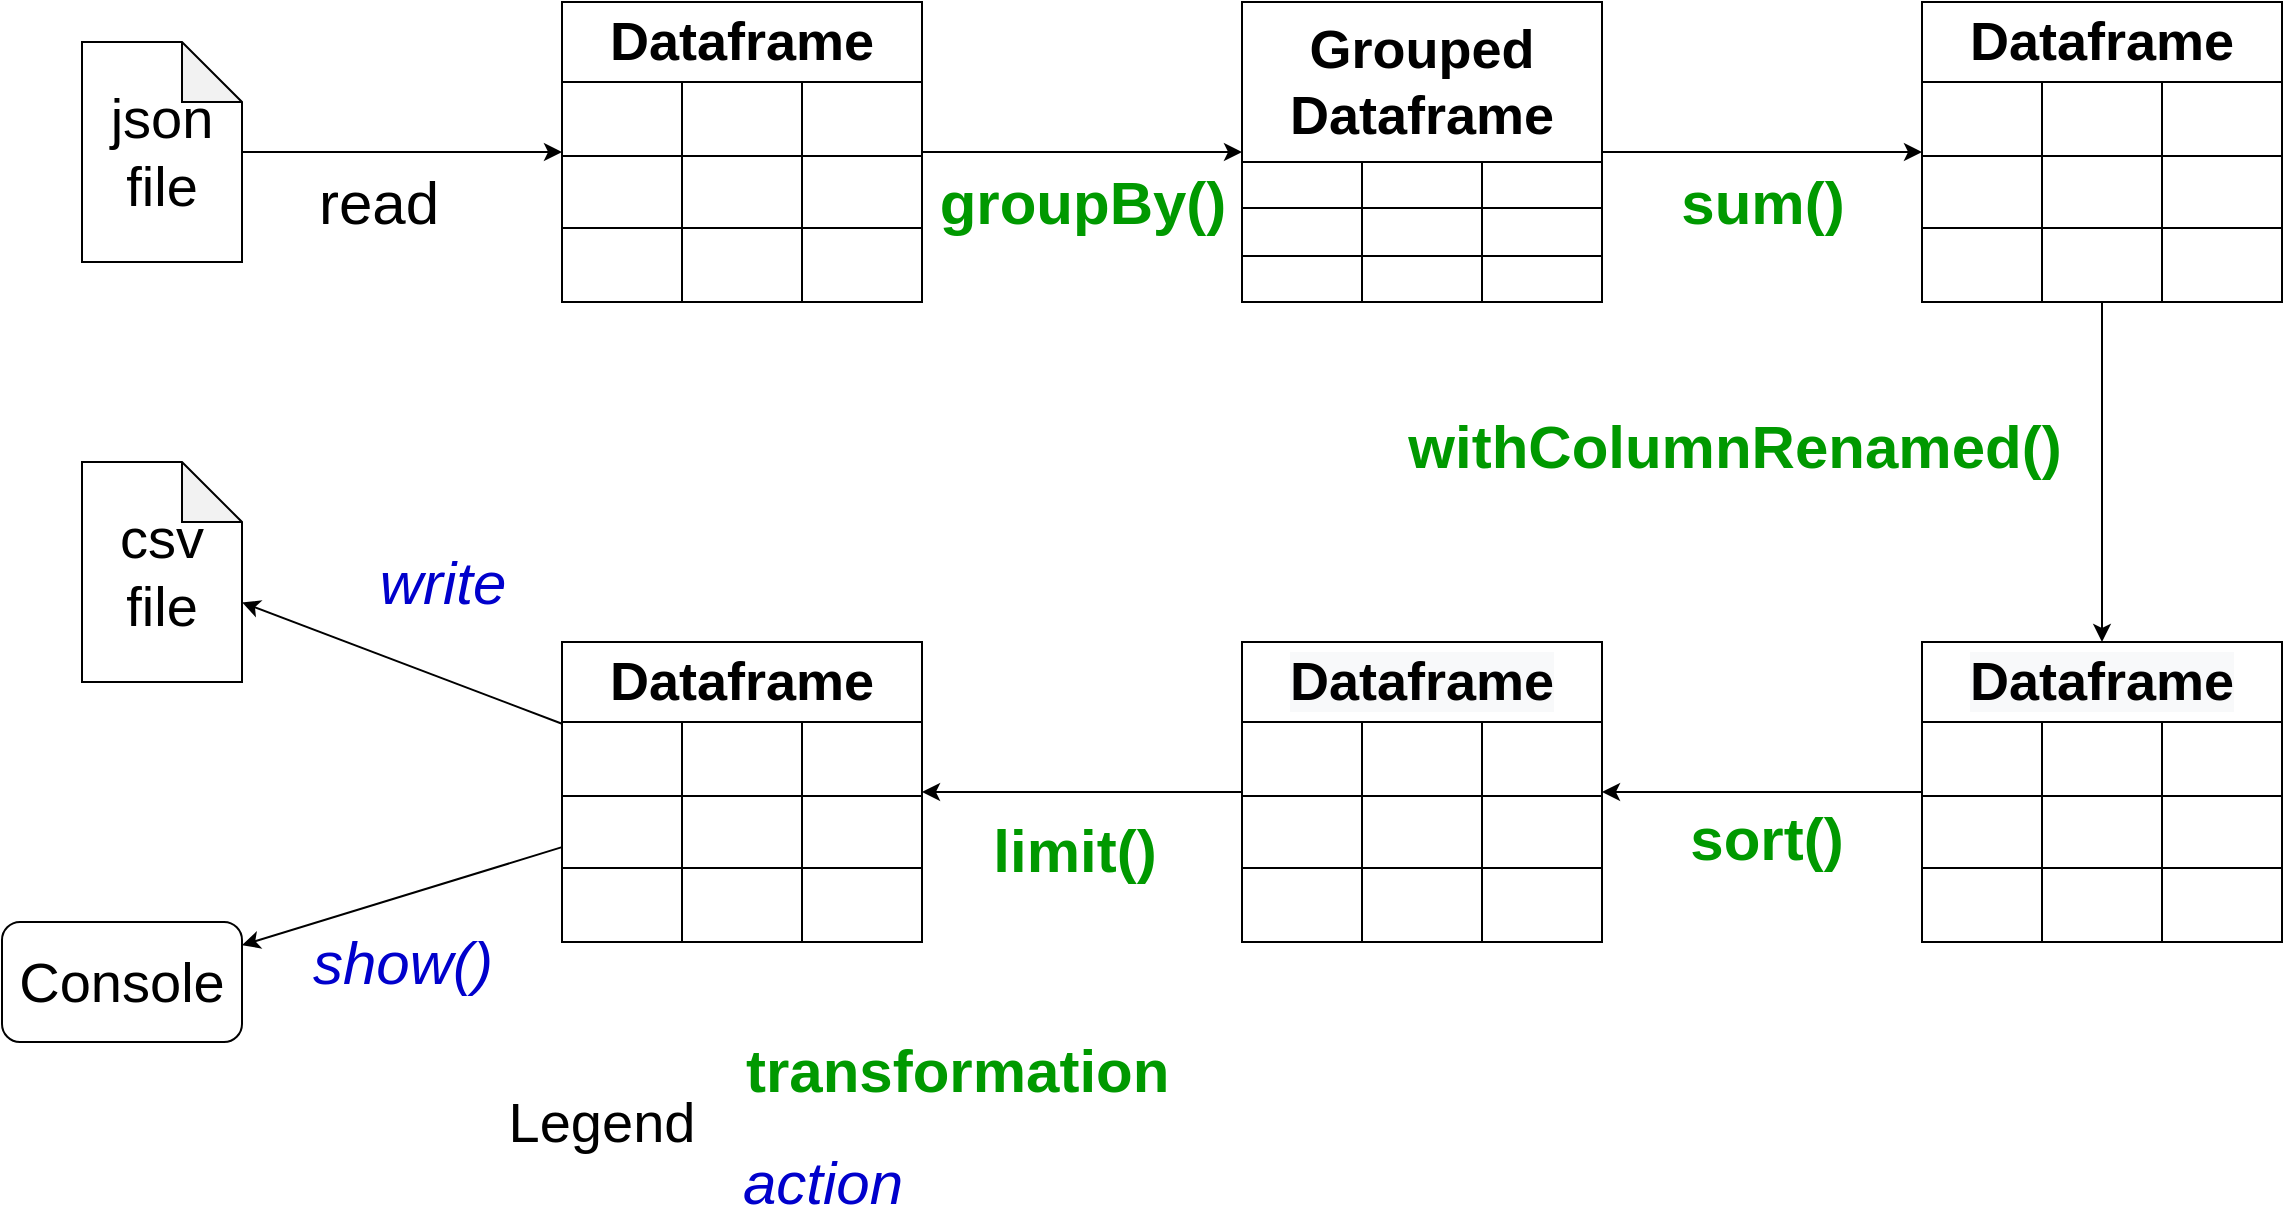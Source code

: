 <mxfile version="13.6.2" type="device"><diagram id="P2SlWr9m4O5bRuEBzWIe" name="Page-1"><mxGraphModel dx="1673" dy="967" grid="1" gridSize="10" guides="1" tooltips="1" connect="1" arrows="1" fold="1" page="1" pageScale="1" pageWidth="1600" pageHeight="900" math="0" shadow="0"><root><mxCell id="0"/><mxCell id="1" parent="0"/><mxCell id="HPoIdPvIqvcJ0druOI6G-1" value="&lt;font style=&quot;font-size: 28px&quot;&gt;json file&lt;/font&gt;" style="shape=note;whiteSpace=wrap;html=1;backgroundOutline=1;darkOpacity=0.05;" vertex="1" parent="1"><mxGeometry x="240" y="240" width="80" height="110" as="geometry"/></mxCell><mxCell id="HPoIdPvIqvcJ0druOI6G-14" value="&lt;font style=&quot;font-size: 27px&quot;&gt;Dataframe&lt;/font&gt;" style="shape=table;html=1;whiteSpace=wrap;startSize=40;container=1;collapsible=0;childLayout=tableLayout;fontStyle=1;align=center;" vertex="1" parent="1"><mxGeometry x="480" y="220" width="180" height="150" as="geometry"/></mxCell><mxCell id="HPoIdPvIqvcJ0druOI6G-15" value="" style="shape=partialRectangle;html=1;whiteSpace=wrap;collapsible=0;dropTarget=0;pointerEvents=0;fillColor=none;top=0;left=0;bottom=0;right=0;points=[[0,0.5],[1,0.5]];portConstraint=eastwest;" vertex="1" parent="HPoIdPvIqvcJ0druOI6G-14"><mxGeometry y="40" width="180" height="37" as="geometry"/></mxCell><mxCell id="HPoIdPvIqvcJ0druOI6G-16" value="" style="shape=partialRectangle;html=1;whiteSpace=wrap;connectable=0;fillColor=none;top=0;left=0;bottom=0;right=0;overflow=hidden;" vertex="1" parent="HPoIdPvIqvcJ0druOI6G-15"><mxGeometry width="60" height="37" as="geometry"/></mxCell><mxCell id="HPoIdPvIqvcJ0druOI6G-17" value="" style="shape=partialRectangle;html=1;whiteSpace=wrap;connectable=0;fillColor=none;top=0;left=0;bottom=0;right=0;overflow=hidden;" vertex="1" parent="HPoIdPvIqvcJ0druOI6G-15"><mxGeometry x="60" width="60" height="37" as="geometry"/></mxCell><mxCell id="HPoIdPvIqvcJ0druOI6G-18" value="" style="shape=partialRectangle;html=1;whiteSpace=wrap;connectable=0;fillColor=none;top=0;left=0;bottom=0;right=0;overflow=hidden;" vertex="1" parent="HPoIdPvIqvcJ0druOI6G-15"><mxGeometry x="120" width="60" height="37" as="geometry"/></mxCell><mxCell id="HPoIdPvIqvcJ0druOI6G-19" value="" style="shape=partialRectangle;html=1;whiteSpace=wrap;collapsible=0;dropTarget=0;pointerEvents=0;fillColor=none;top=0;left=0;bottom=0;right=0;points=[[0,0.5],[1,0.5]];portConstraint=eastwest;" vertex="1" parent="HPoIdPvIqvcJ0druOI6G-14"><mxGeometry y="77" width="180" height="36" as="geometry"/></mxCell><mxCell id="HPoIdPvIqvcJ0druOI6G-20" value="" style="shape=partialRectangle;html=1;whiteSpace=wrap;connectable=0;fillColor=none;top=0;left=0;bottom=0;right=0;overflow=hidden;" vertex="1" parent="HPoIdPvIqvcJ0druOI6G-19"><mxGeometry width="60" height="36" as="geometry"/></mxCell><mxCell id="HPoIdPvIqvcJ0druOI6G-21" value="" style="shape=partialRectangle;html=1;whiteSpace=wrap;connectable=0;fillColor=none;top=0;left=0;bottom=0;right=0;overflow=hidden;" vertex="1" parent="HPoIdPvIqvcJ0druOI6G-19"><mxGeometry x="60" width="60" height="36" as="geometry"/></mxCell><mxCell id="HPoIdPvIqvcJ0druOI6G-22" value="" style="shape=partialRectangle;html=1;whiteSpace=wrap;connectable=0;fillColor=none;top=0;left=0;bottom=0;right=0;overflow=hidden;" vertex="1" parent="HPoIdPvIqvcJ0druOI6G-19"><mxGeometry x="120" width="60" height="36" as="geometry"/></mxCell><mxCell id="HPoIdPvIqvcJ0druOI6G-23" value="" style="shape=partialRectangle;html=1;whiteSpace=wrap;collapsible=0;dropTarget=0;pointerEvents=0;fillColor=none;top=0;left=0;bottom=0;right=0;points=[[0,0.5],[1,0.5]];portConstraint=eastwest;" vertex="1" parent="HPoIdPvIqvcJ0druOI6G-14"><mxGeometry y="113" width="180" height="37" as="geometry"/></mxCell><mxCell id="HPoIdPvIqvcJ0druOI6G-24" value="" style="shape=partialRectangle;html=1;whiteSpace=wrap;connectable=0;fillColor=none;top=0;left=0;bottom=0;right=0;overflow=hidden;" vertex="1" parent="HPoIdPvIqvcJ0druOI6G-23"><mxGeometry width="60" height="37" as="geometry"/></mxCell><mxCell id="HPoIdPvIqvcJ0druOI6G-25" value="" style="shape=partialRectangle;html=1;whiteSpace=wrap;connectable=0;fillColor=none;top=0;left=0;bottom=0;right=0;overflow=hidden;" vertex="1" parent="HPoIdPvIqvcJ0druOI6G-23"><mxGeometry x="60" width="60" height="37" as="geometry"/></mxCell><mxCell id="HPoIdPvIqvcJ0druOI6G-26" value="" style="shape=partialRectangle;html=1;whiteSpace=wrap;connectable=0;fillColor=none;top=0;left=0;bottom=0;right=0;overflow=hidden;" vertex="1" parent="HPoIdPvIqvcJ0druOI6G-23"><mxGeometry x="120" width="60" height="37" as="geometry"/></mxCell><mxCell id="HPoIdPvIqvcJ0druOI6G-27" value="&lt;span style=&quot;font-size: 27px&quot;&gt;Grouped Dataframe&lt;/span&gt;" style="shape=table;html=1;whiteSpace=wrap;startSize=80;container=1;collapsible=0;childLayout=tableLayout;fontStyle=1;align=center;" vertex="1" parent="1"><mxGeometry x="820" y="220" width="180" height="150" as="geometry"/></mxCell><mxCell id="HPoIdPvIqvcJ0druOI6G-28" value="" style="shape=partialRectangle;html=1;whiteSpace=wrap;collapsible=0;dropTarget=0;pointerEvents=0;fillColor=none;top=0;left=0;bottom=0;right=0;points=[[0,0.5],[1,0.5]];portConstraint=eastwest;" vertex="1" parent="HPoIdPvIqvcJ0druOI6G-27"><mxGeometry y="80" width="180" height="23" as="geometry"/></mxCell><mxCell id="HPoIdPvIqvcJ0druOI6G-29" value="" style="shape=partialRectangle;html=1;whiteSpace=wrap;connectable=0;fillColor=none;top=0;left=0;bottom=0;right=0;overflow=hidden;" vertex="1" parent="HPoIdPvIqvcJ0druOI6G-28"><mxGeometry width="60" height="23" as="geometry"/></mxCell><mxCell id="HPoIdPvIqvcJ0druOI6G-30" value="" style="shape=partialRectangle;html=1;whiteSpace=wrap;connectable=0;fillColor=none;top=0;left=0;bottom=0;right=0;overflow=hidden;" vertex="1" parent="HPoIdPvIqvcJ0druOI6G-28"><mxGeometry x="60" width="60" height="23" as="geometry"/></mxCell><mxCell id="HPoIdPvIqvcJ0druOI6G-31" value="" style="shape=partialRectangle;html=1;whiteSpace=wrap;connectable=0;fillColor=none;top=0;left=0;bottom=0;right=0;overflow=hidden;" vertex="1" parent="HPoIdPvIqvcJ0druOI6G-28"><mxGeometry x="120" width="60" height="23" as="geometry"/></mxCell><mxCell id="HPoIdPvIqvcJ0druOI6G-32" value="" style="shape=partialRectangle;html=1;whiteSpace=wrap;collapsible=0;dropTarget=0;pointerEvents=0;fillColor=none;top=0;left=0;bottom=0;right=0;points=[[0,0.5],[1,0.5]];portConstraint=eastwest;" vertex="1" parent="HPoIdPvIqvcJ0druOI6G-27"><mxGeometry y="103" width="180" height="24" as="geometry"/></mxCell><mxCell id="HPoIdPvIqvcJ0druOI6G-33" value="" style="shape=partialRectangle;html=1;whiteSpace=wrap;connectable=0;fillColor=none;top=0;left=0;bottom=0;right=0;overflow=hidden;" vertex="1" parent="HPoIdPvIqvcJ0druOI6G-32"><mxGeometry width="60" height="24" as="geometry"/></mxCell><mxCell id="HPoIdPvIqvcJ0druOI6G-34" value="" style="shape=partialRectangle;html=1;whiteSpace=wrap;connectable=0;fillColor=none;top=0;left=0;bottom=0;right=0;overflow=hidden;" vertex="1" parent="HPoIdPvIqvcJ0druOI6G-32"><mxGeometry x="60" width="60" height="24" as="geometry"/></mxCell><mxCell id="HPoIdPvIqvcJ0druOI6G-35" value="" style="shape=partialRectangle;html=1;whiteSpace=wrap;connectable=0;fillColor=none;top=0;left=0;bottom=0;right=0;overflow=hidden;" vertex="1" parent="HPoIdPvIqvcJ0druOI6G-32"><mxGeometry x="120" width="60" height="24" as="geometry"/></mxCell><mxCell id="HPoIdPvIqvcJ0druOI6G-36" value="" style="shape=partialRectangle;html=1;whiteSpace=wrap;collapsible=0;dropTarget=0;pointerEvents=0;fillColor=none;top=0;left=0;bottom=0;right=0;points=[[0,0.5],[1,0.5]];portConstraint=eastwest;" vertex="1" parent="HPoIdPvIqvcJ0druOI6G-27"><mxGeometry y="127" width="180" height="23" as="geometry"/></mxCell><mxCell id="HPoIdPvIqvcJ0druOI6G-37" value="" style="shape=partialRectangle;html=1;whiteSpace=wrap;connectable=0;fillColor=none;top=0;left=0;bottom=0;right=0;overflow=hidden;" vertex="1" parent="HPoIdPvIqvcJ0druOI6G-36"><mxGeometry width="60" height="23" as="geometry"/></mxCell><mxCell id="HPoIdPvIqvcJ0druOI6G-38" value="" style="shape=partialRectangle;html=1;whiteSpace=wrap;connectable=0;fillColor=none;top=0;left=0;bottom=0;right=0;overflow=hidden;" vertex="1" parent="HPoIdPvIqvcJ0druOI6G-36"><mxGeometry x="60" width="60" height="23" as="geometry"/></mxCell><mxCell id="HPoIdPvIqvcJ0druOI6G-39" value="" style="shape=partialRectangle;html=1;whiteSpace=wrap;connectable=0;fillColor=none;top=0;left=0;bottom=0;right=0;overflow=hidden;" vertex="1" parent="HPoIdPvIqvcJ0druOI6G-36"><mxGeometry x="120" width="60" height="23" as="geometry"/></mxCell><mxCell id="HPoIdPvIqvcJ0druOI6G-40" value="&lt;span style=&quot;font-size: 27px&quot;&gt;Dataframe&lt;/span&gt;" style="shape=table;html=1;whiteSpace=wrap;startSize=40;container=1;collapsible=0;childLayout=tableLayout;fontStyle=1;align=center;" vertex="1" parent="1"><mxGeometry x="1160" y="220" width="180" height="150" as="geometry"/></mxCell><mxCell id="HPoIdPvIqvcJ0druOI6G-41" value="" style="shape=partialRectangle;html=1;whiteSpace=wrap;collapsible=0;dropTarget=0;pointerEvents=0;fillColor=none;top=0;left=0;bottom=0;right=0;points=[[0,0.5],[1,0.5]];portConstraint=eastwest;" vertex="1" parent="HPoIdPvIqvcJ0druOI6G-40"><mxGeometry y="40" width="180" height="37" as="geometry"/></mxCell><mxCell id="HPoIdPvIqvcJ0druOI6G-42" value="" style="shape=partialRectangle;html=1;whiteSpace=wrap;connectable=0;fillColor=none;top=0;left=0;bottom=0;right=0;overflow=hidden;" vertex="1" parent="HPoIdPvIqvcJ0druOI6G-41"><mxGeometry width="60" height="37" as="geometry"/></mxCell><mxCell id="HPoIdPvIqvcJ0druOI6G-43" value="" style="shape=partialRectangle;html=1;whiteSpace=wrap;connectable=0;fillColor=none;top=0;left=0;bottom=0;right=0;overflow=hidden;" vertex="1" parent="HPoIdPvIqvcJ0druOI6G-41"><mxGeometry x="60" width="60" height="37" as="geometry"/></mxCell><mxCell id="HPoIdPvIqvcJ0druOI6G-44" value="" style="shape=partialRectangle;html=1;whiteSpace=wrap;connectable=0;fillColor=none;top=0;left=0;bottom=0;right=0;overflow=hidden;" vertex="1" parent="HPoIdPvIqvcJ0druOI6G-41"><mxGeometry x="120" width="60" height="37" as="geometry"/></mxCell><mxCell id="HPoIdPvIqvcJ0druOI6G-45" value="" style="shape=partialRectangle;html=1;whiteSpace=wrap;collapsible=0;dropTarget=0;pointerEvents=0;fillColor=none;top=0;left=0;bottom=0;right=0;points=[[0,0.5],[1,0.5]];portConstraint=eastwest;" vertex="1" parent="HPoIdPvIqvcJ0druOI6G-40"><mxGeometry y="77" width="180" height="36" as="geometry"/></mxCell><mxCell id="HPoIdPvIqvcJ0druOI6G-46" value="" style="shape=partialRectangle;html=1;whiteSpace=wrap;connectable=0;fillColor=none;top=0;left=0;bottom=0;right=0;overflow=hidden;" vertex="1" parent="HPoIdPvIqvcJ0druOI6G-45"><mxGeometry width="60" height="36" as="geometry"/></mxCell><mxCell id="HPoIdPvIqvcJ0druOI6G-47" value="" style="shape=partialRectangle;html=1;whiteSpace=wrap;connectable=0;fillColor=none;top=0;left=0;bottom=0;right=0;overflow=hidden;" vertex="1" parent="HPoIdPvIqvcJ0druOI6G-45"><mxGeometry x="60" width="60" height="36" as="geometry"/></mxCell><mxCell id="HPoIdPvIqvcJ0druOI6G-48" value="" style="shape=partialRectangle;html=1;whiteSpace=wrap;connectable=0;fillColor=none;top=0;left=0;bottom=0;right=0;overflow=hidden;" vertex="1" parent="HPoIdPvIqvcJ0druOI6G-45"><mxGeometry x="120" width="60" height="36" as="geometry"/></mxCell><mxCell id="HPoIdPvIqvcJ0druOI6G-49" value="" style="shape=partialRectangle;html=1;whiteSpace=wrap;collapsible=0;dropTarget=0;pointerEvents=0;fillColor=none;top=0;left=0;bottom=0;right=0;points=[[0,0.5],[1,0.5]];portConstraint=eastwest;" vertex="1" parent="HPoIdPvIqvcJ0druOI6G-40"><mxGeometry y="113" width="180" height="37" as="geometry"/></mxCell><mxCell id="HPoIdPvIqvcJ0druOI6G-50" value="" style="shape=partialRectangle;html=1;whiteSpace=wrap;connectable=0;fillColor=none;top=0;left=0;bottom=0;right=0;overflow=hidden;" vertex="1" parent="HPoIdPvIqvcJ0druOI6G-49"><mxGeometry width="60" height="37" as="geometry"/></mxCell><mxCell id="HPoIdPvIqvcJ0druOI6G-51" value="" style="shape=partialRectangle;html=1;whiteSpace=wrap;connectable=0;fillColor=none;top=0;left=0;bottom=0;right=0;overflow=hidden;" vertex="1" parent="HPoIdPvIqvcJ0druOI6G-49"><mxGeometry x="60" width="60" height="37" as="geometry"/></mxCell><mxCell id="HPoIdPvIqvcJ0druOI6G-52" value="" style="shape=partialRectangle;html=1;whiteSpace=wrap;connectable=0;fillColor=none;top=0;left=0;bottom=0;right=0;overflow=hidden;" vertex="1" parent="HPoIdPvIqvcJ0druOI6G-49"><mxGeometry x="120" width="60" height="37" as="geometry"/></mxCell><mxCell id="HPoIdPvIqvcJ0druOI6G-53" value="&#10;&#10;&lt;span style=&quot;color: rgb(0, 0, 0); font-family: helvetica; font-size: 27px; font-style: normal; font-weight: 700; letter-spacing: normal; text-align: center; text-indent: 0px; text-transform: none; word-spacing: 0px; background-color: rgb(248, 249, 250); display: inline; float: none;&quot;&gt;Dataframe&lt;/span&gt;&#10;&#10;" style="shape=table;html=1;whiteSpace=wrap;startSize=40;container=1;collapsible=0;childLayout=tableLayout;fontStyle=1;align=center;" vertex="1" parent="1"><mxGeometry x="1160" y="540" width="180" height="150" as="geometry"/></mxCell><mxCell id="HPoIdPvIqvcJ0druOI6G-54" value="" style="shape=partialRectangle;html=1;whiteSpace=wrap;collapsible=0;dropTarget=0;pointerEvents=0;fillColor=none;top=0;left=0;bottom=0;right=0;points=[[0,0.5],[1,0.5]];portConstraint=eastwest;" vertex="1" parent="HPoIdPvIqvcJ0druOI6G-53"><mxGeometry y="40" width="180" height="37" as="geometry"/></mxCell><mxCell id="HPoIdPvIqvcJ0druOI6G-55" value="" style="shape=partialRectangle;html=1;whiteSpace=wrap;connectable=0;fillColor=none;top=0;left=0;bottom=0;right=0;overflow=hidden;" vertex="1" parent="HPoIdPvIqvcJ0druOI6G-54"><mxGeometry width="60" height="37" as="geometry"/></mxCell><mxCell id="HPoIdPvIqvcJ0druOI6G-56" value="" style="shape=partialRectangle;html=1;whiteSpace=wrap;connectable=0;fillColor=none;top=0;left=0;bottom=0;right=0;overflow=hidden;" vertex="1" parent="HPoIdPvIqvcJ0druOI6G-54"><mxGeometry x="60" width="60" height="37" as="geometry"/></mxCell><mxCell id="HPoIdPvIqvcJ0druOI6G-57" value="" style="shape=partialRectangle;html=1;whiteSpace=wrap;connectable=0;fillColor=none;top=0;left=0;bottom=0;right=0;overflow=hidden;" vertex="1" parent="HPoIdPvIqvcJ0druOI6G-54"><mxGeometry x="120" width="60" height="37" as="geometry"/></mxCell><mxCell id="HPoIdPvIqvcJ0druOI6G-58" value="" style="shape=partialRectangle;html=1;whiteSpace=wrap;collapsible=0;dropTarget=0;pointerEvents=0;fillColor=none;top=0;left=0;bottom=0;right=0;points=[[0,0.5],[1,0.5]];portConstraint=eastwest;" vertex="1" parent="HPoIdPvIqvcJ0druOI6G-53"><mxGeometry y="77" width="180" height="36" as="geometry"/></mxCell><mxCell id="HPoIdPvIqvcJ0druOI6G-59" value="" style="shape=partialRectangle;html=1;whiteSpace=wrap;connectable=0;fillColor=none;top=0;left=0;bottom=0;right=0;overflow=hidden;" vertex="1" parent="HPoIdPvIqvcJ0druOI6G-58"><mxGeometry width="60" height="36" as="geometry"/></mxCell><mxCell id="HPoIdPvIqvcJ0druOI6G-60" value="" style="shape=partialRectangle;html=1;whiteSpace=wrap;connectable=0;fillColor=none;top=0;left=0;bottom=0;right=0;overflow=hidden;" vertex="1" parent="HPoIdPvIqvcJ0druOI6G-58"><mxGeometry x="60" width="60" height="36" as="geometry"/></mxCell><mxCell id="HPoIdPvIqvcJ0druOI6G-61" value="" style="shape=partialRectangle;html=1;whiteSpace=wrap;connectable=0;fillColor=none;top=0;left=0;bottom=0;right=0;overflow=hidden;" vertex="1" parent="HPoIdPvIqvcJ0druOI6G-58"><mxGeometry x="120" width="60" height="36" as="geometry"/></mxCell><mxCell id="HPoIdPvIqvcJ0druOI6G-62" value="" style="shape=partialRectangle;html=1;whiteSpace=wrap;collapsible=0;dropTarget=0;pointerEvents=0;fillColor=none;top=0;left=0;bottom=0;right=0;points=[[0,0.5],[1,0.5]];portConstraint=eastwest;" vertex="1" parent="HPoIdPvIqvcJ0druOI6G-53"><mxGeometry y="113" width="180" height="37" as="geometry"/></mxCell><mxCell id="HPoIdPvIqvcJ0druOI6G-63" value="" style="shape=partialRectangle;html=1;whiteSpace=wrap;connectable=0;fillColor=none;top=0;left=0;bottom=0;right=0;overflow=hidden;" vertex="1" parent="HPoIdPvIqvcJ0druOI6G-62"><mxGeometry width="60" height="37" as="geometry"/></mxCell><mxCell id="HPoIdPvIqvcJ0druOI6G-64" value="" style="shape=partialRectangle;html=1;whiteSpace=wrap;connectable=0;fillColor=none;top=0;left=0;bottom=0;right=0;overflow=hidden;" vertex="1" parent="HPoIdPvIqvcJ0druOI6G-62"><mxGeometry x="60" width="60" height="37" as="geometry"/></mxCell><mxCell id="HPoIdPvIqvcJ0druOI6G-65" value="" style="shape=partialRectangle;html=1;whiteSpace=wrap;connectable=0;fillColor=none;top=0;left=0;bottom=0;right=0;overflow=hidden;" vertex="1" parent="HPoIdPvIqvcJ0druOI6G-62"><mxGeometry x="120" width="60" height="37" as="geometry"/></mxCell><mxCell id="HPoIdPvIqvcJ0druOI6G-66" value="&#10;&#10;&lt;span style=&quot;color: rgb(0, 0, 0); font-family: helvetica; font-size: 27px; font-style: normal; font-weight: 700; letter-spacing: normal; text-align: center; text-indent: 0px; text-transform: none; word-spacing: 0px; background-color: rgb(248, 249, 250); display: inline; float: none;&quot;&gt;Dataframe&lt;/span&gt;&#10;&#10;" style="shape=table;html=1;whiteSpace=wrap;startSize=40;container=1;collapsible=0;childLayout=tableLayout;fontStyle=1;align=center;" vertex="1" parent="1"><mxGeometry x="820" y="540" width="180" height="150" as="geometry"/></mxCell><mxCell id="HPoIdPvIqvcJ0druOI6G-67" value="" style="shape=partialRectangle;html=1;whiteSpace=wrap;collapsible=0;dropTarget=0;pointerEvents=0;fillColor=none;top=0;left=0;bottom=0;right=0;points=[[0,0.5],[1,0.5]];portConstraint=eastwest;" vertex="1" parent="HPoIdPvIqvcJ0druOI6G-66"><mxGeometry y="40" width="180" height="37" as="geometry"/></mxCell><mxCell id="HPoIdPvIqvcJ0druOI6G-68" value="" style="shape=partialRectangle;html=1;whiteSpace=wrap;connectable=0;fillColor=none;top=0;left=0;bottom=0;right=0;overflow=hidden;" vertex="1" parent="HPoIdPvIqvcJ0druOI6G-67"><mxGeometry width="60" height="37" as="geometry"/></mxCell><mxCell id="HPoIdPvIqvcJ0druOI6G-69" value="" style="shape=partialRectangle;html=1;whiteSpace=wrap;connectable=0;fillColor=none;top=0;left=0;bottom=0;right=0;overflow=hidden;" vertex="1" parent="HPoIdPvIqvcJ0druOI6G-67"><mxGeometry x="60" width="60" height="37" as="geometry"/></mxCell><mxCell id="HPoIdPvIqvcJ0druOI6G-70" value="" style="shape=partialRectangle;html=1;whiteSpace=wrap;connectable=0;fillColor=none;top=0;left=0;bottom=0;right=0;overflow=hidden;" vertex="1" parent="HPoIdPvIqvcJ0druOI6G-67"><mxGeometry x="120" width="60" height="37" as="geometry"/></mxCell><mxCell id="HPoIdPvIqvcJ0druOI6G-71" value="" style="shape=partialRectangle;html=1;whiteSpace=wrap;collapsible=0;dropTarget=0;pointerEvents=0;fillColor=none;top=0;left=0;bottom=0;right=0;points=[[0,0.5],[1,0.5]];portConstraint=eastwest;" vertex="1" parent="HPoIdPvIqvcJ0druOI6G-66"><mxGeometry y="77" width="180" height="36" as="geometry"/></mxCell><mxCell id="HPoIdPvIqvcJ0druOI6G-72" value="" style="shape=partialRectangle;html=1;whiteSpace=wrap;connectable=0;fillColor=none;top=0;left=0;bottom=0;right=0;overflow=hidden;" vertex="1" parent="HPoIdPvIqvcJ0druOI6G-71"><mxGeometry width="60" height="36" as="geometry"/></mxCell><mxCell id="HPoIdPvIqvcJ0druOI6G-73" value="" style="shape=partialRectangle;html=1;whiteSpace=wrap;connectable=0;fillColor=none;top=0;left=0;bottom=0;right=0;overflow=hidden;" vertex="1" parent="HPoIdPvIqvcJ0druOI6G-71"><mxGeometry x="60" width="60" height="36" as="geometry"/></mxCell><mxCell id="HPoIdPvIqvcJ0druOI6G-74" value="" style="shape=partialRectangle;html=1;whiteSpace=wrap;connectable=0;fillColor=none;top=0;left=0;bottom=0;right=0;overflow=hidden;" vertex="1" parent="HPoIdPvIqvcJ0druOI6G-71"><mxGeometry x="120" width="60" height="36" as="geometry"/></mxCell><mxCell id="HPoIdPvIqvcJ0druOI6G-75" value="" style="shape=partialRectangle;html=1;whiteSpace=wrap;collapsible=0;dropTarget=0;pointerEvents=0;fillColor=none;top=0;left=0;bottom=0;right=0;points=[[0,0.5],[1,0.5]];portConstraint=eastwest;" vertex="1" parent="HPoIdPvIqvcJ0druOI6G-66"><mxGeometry y="113" width="180" height="37" as="geometry"/></mxCell><mxCell id="HPoIdPvIqvcJ0druOI6G-76" value="" style="shape=partialRectangle;html=1;whiteSpace=wrap;connectable=0;fillColor=none;top=0;left=0;bottom=0;right=0;overflow=hidden;" vertex="1" parent="HPoIdPvIqvcJ0druOI6G-75"><mxGeometry width="60" height="37" as="geometry"/></mxCell><mxCell id="HPoIdPvIqvcJ0druOI6G-77" value="" style="shape=partialRectangle;html=1;whiteSpace=wrap;connectable=0;fillColor=none;top=0;left=0;bottom=0;right=0;overflow=hidden;" vertex="1" parent="HPoIdPvIqvcJ0druOI6G-75"><mxGeometry x="60" width="60" height="37" as="geometry"/></mxCell><mxCell id="HPoIdPvIqvcJ0druOI6G-78" value="" style="shape=partialRectangle;html=1;whiteSpace=wrap;connectable=0;fillColor=none;top=0;left=0;bottom=0;right=0;overflow=hidden;" vertex="1" parent="HPoIdPvIqvcJ0druOI6G-75"><mxGeometry x="120" width="60" height="37" as="geometry"/></mxCell><mxCell id="HPoIdPvIqvcJ0druOI6G-79" value="&lt;span style=&quot;font-size: 27px&quot;&gt;Dataframe&lt;/span&gt;" style="shape=table;html=1;whiteSpace=wrap;startSize=40;container=1;collapsible=0;childLayout=tableLayout;fontStyle=1;align=center;" vertex="1" parent="1"><mxGeometry x="480" y="540" width="180" height="150" as="geometry"/></mxCell><mxCell id="HPoIdPvIqvcJ0druOI6G-80" value="" style="shape=partialRectangle;html=1;whiteSpace=wrap;collapsible=0;dropTarget=0;pointerEvents=0;fillColor=none;top=0;left=0;bottom=0;right=0;points=[[0,0.5],[1,0.5]];portConstraint=eastwest;" vertex="1" parent="HPoIdPvIqvcJ0druOI6G-79"><mxGeometry y="40" width="180" height="37" as="geometry"/></mxCell><mxCell id="HPoIdPvIqvcJ0druOI6G-81" value="" style="shape=partialRectangle;html=1;whiteSpace=wrap;connectable=0;fillColor=none;top=0;left=0;bottom=0;right=0;overflow=hidden;" vertex="1" parent="HPoIdPvIqvcJ0druOI6G-80"><mxGeometry width="60" height="37" as="geometry"/></mxCell><mxCell id="HPoIdPvIqvcJ0druOI6G-82" value="" style="shape=partialRectangle;html=1;whiteSpace=wrap;connectable=0;fillColor=none;top=0;left=0;bottom=0;right=0;overflow=hidden;" vertex="1" parent="HPoIdPvIqvcJ0druOI6G-80"><mxGeometry x="60" width="60" height="37" as="geometry"/></mxCell><mxCell id="HPoIdPvIqvcJ0druOI6G-83" value="" style="shape=partialRectangle;html=1;whiteSpace=wrap;connectable=0;fillColor=none;top=0;left=0;bottom=0;right=0;overflow=hidden;" vertex="1" parent="HPoIdPvIqvcJ0druOI6G-80"><mxGeometry x="120" width="60" height="37" as="geometry"/></mxCell><mxCell id="HPoIdPvIqvcJ0druOI6G-84" value="" style="shape=partialRectangle;html=1;whiteSpace=wrap;collapsible=0;dropTarget=0;pointerEvents=0;fillColor=none;top=0;left=0;bottom=0;right=0;points=[[0,0.5],[1,0.5]];portConstraint=eastwest;" vertex="1" parent="HPoIdPvIqvcJ0druOI6G-79"><mxGeometry y="77" width="180" height="36" as="geometry"/></mxCell><mxCell id="HPoIdPvIqvcJ0druOI6G-85" value="" style="shape=partialRectangle;html=1;whiteSpace=wrap;connectable=0;fillColor=none;top=0;left=0;bottom=0;right=0;overflow=hidden;" vertex="1" parent="HPoIdPvIqvcJ0druOI6G-84"><mxGeometry width="60" height="36" as="geometry"/></mxCell><mxCell id="HPoIdPvIqvcJ0druOI6G-86" value="" style="shape=partialRectangle;html=1;whiteSpace=wrap;connectable=0;fillColor=none;top=0;left=0;bottom=0;right=0;overflow=hidden;" vertex="1" parent="HPoIdPvIqvcJ0druOI6G-84"><mxGeometry x="60" width="60" height="36" as="geometry"/></mxCell><mxCell id="HPoIdPvIqvcJ0druOI6G-87" value="" style="shape=partialRectangle;html=1;whiteSpace=wrap;connectable=0;fillColor=none;top=0;left=0;bottom=0;right=0;overflow=hidden;" vertex="1" parent="HPoIdPvIqvcJ0druOI6G-84"><mxGeometry x="120" width="60" height="36" as="geometry"/></mxCell><mxCell id="HPoIdPvIqvcJ0druOI6G-88" value="" style="shape=partialRectangle;html=1;whiteSpace=wrap;collapsible=0;dropTarget=0;pointerEvents=0;fillColor=none;top=0;left=0;bottom=0;right=0;points=[[0,0.5],[1,0.5]];portConstraint=eastwest;" vertex="1" parent="HPoIdPvIqvcJ0druOI6G-79"><mxGeometry y="113" width="180" height="37" as="geometry"/></mxCell><mxCell id="HPoIdPvIqvcJ0druOI6G-89" value="" style="shape=partialRectangle;html=1;whiteSpace=wrap;connectable=0;fillColor=none;top=0;left=0;bottom=0;right=0;overflow=hidden;" vertex="1" parent="HPoIdPvIqvcJ0druOI6G-88"><mxGeometry width="60" height="37" as="geometry"/></mxCell><mxCell id="HPoIdPvIqvcJ0druOI6G-90" value="" style="shape=partialRectangle;html=1;whiteSpace=wrap;connectable=0;fillColor=none;top=0;left=0;bottom=0;right=0;overflow=hidden;" vertex="1" parent="HPoIdPvIqvcJ0druOI6G-88"><mxGeometry x="60" width="60" height="37" as="geometry"/></mxCell><mxCell id="HPoIdPvIqvcJ0druOI6G-91" value="" style="shape=partialRectangle;html=1;whiteSpace=wrap;connectable=0;fillColor=none;top=0;left=0;bottom=0;right=0;overflow=hidden;" vertex="1" parent="HPoIdPvIqvcJ0druOI6G-88"><mxGeometry x="120" width="60" height="37" as="geometry"/></mxCell><mxCell id="HPoIdPvIqvcJ0druOI6G-93" value="" style="endArrow=classic;html=1;" edge="1" parent="1" source="HPoIdPvIqvcJ0druOI6G-1" target="HPoIdPvIqvcJ0druOI6G-14"><mxGeometry width="50" height="50" relative="1" as="geometry"><mxPoint x="500" y="410" as="sourcePoint"/><mxPoint x="550" y="360" as="targetPoint"/></mxGeometry></mxCell><mxCell id="HPoIdPvIqvcJ0druOI6G-100" value="&lt;font style=&quot;font-size: 30px&quot;&gt;read&lt;/font&gt;" style="edgeLabel;html=1;align=center;verticalAlign=middle;resizable=0;points=[];" vertex="1" connectable="0" parent="HPoIdPvIqvcJ0druOI6G-93"><mxGeometry x="-0.148" y="-2" relative="1" as="geometry"><mxPoint y="23" as="offset"/></mxGeometry></mxCell><mxCell id="HPoIdPvIqvcJ0druOI6G-95" value="" style="endArrow=classic;html=1;" edge="1" parent="1" source="HPoIdPvIqvcJ0druOI6G-14" target="HPoIdPvIqvcJ0druOI6G-27"><mxGeometry width="50" height="50" relative="1" as="geometry"><mxPoint x="210" y="170" as="sourcePoint"/><mxPoint x="260" y="120" as="targetPoint"/></mxGeometry></mxCell><mxCell id="HPoIdPvIqvcJ0druOI6G-96" value="" style="endArrow=classic;html=1;" edge="1" parent="1" source="HPoIdPvIqvcJ0druOI6G-27" target="HPoIdPvIqvcJ0druOI6G-40"><mxGeometry width="50" height="50" relative="1" as="geometry"><mxPoint x="670" y="305.0" as="sourcePoint"/><mxPoint x="830.0" y="305.0" as="targetPoint"/></mxGeometry></mxCell><mxCell id="HPoIdPvIqvcJ0druOI6G-97" value="" style="endArrow=classic;html=1;" edge="1" parent="1" source="HPoIdPvIqvcJ0druOI6G-40" target="HPoIdPvIqvcJ0druOI6G-53"><mxGeometry width="50" height="50" relative="1" as="geometry"><mxPoint x="680" y="315.0" as="sourcePoint"/><mxPoint x="840.0" y="315.0" as="targetPoint"/></mxGeometry></mxCell><mxCell id="HPoIdPvIqvcJ0druOI6G-98" value="" style="endArrow=classic;html=1;" edge="1" parent="1" source="HPoIdPvIqvcJ0druOI6G-53" target="HPoIdPvIqvcJ0druOI6G-66"><mxGeometry width="50" height="50" relative="1" as="geometry"><mxPoint x="1260.0" y="380.0" as="sourcePoint"/><mxPoint x="1260.0" y="550" as="targetPoint"/></mxGeometry></mxCell><mxCell id="HPoIdPvIqvcJ0druOI6G-99" value="" style="endArrow=classic;html=1;" edge="1" parent="1" source="HPoIdPvIqvcJ0druOI6G-66" target="HPoIdPvIqvcJ0druOI6G-79"><mxGeometry width="50" height="50" relative="1" as="geometry"><mxPoint x="1170.0" y="625" as="sourcePoint"/><mxPoint x="1010.0" y="625" as="targetPoint"/></mxGeometry></mxCell><mxCell id="HPoIdPvIqvcJ0druOI6G-101" value="&lt;font style=&quot;font-size: 30px&quot; color=&quot;#009900&quot;&gt;&lt;b&gt;groupBy()&lt;/b&gt;&lt;/font&gt;" style="edgeLabel;html=1;align=center;verticalAlign=middle;resizable=0;points=[];" vertex="1" connectable="0" parent="1"><mxGeometry x="739.995" y="320" as="geometry"/></mxCell><mxCell id="HPoIdPvIqvcJ0druOI6G-103" value="&lt;font style=&quot;font-size: 30px&quot; color=&quot;#009900&quot;&gt;&lt;b&gt;withColumnRenamed()&lt;/b&gt;&lt;/font&gt;" style="edgeLabel;html=1;align=center;verticalAlign=middle;resizable=0;points=[];" vertex="1" connectable="0" parent="1"><mxGeometry x="1079.995" y="460" as="geometry"><mxPoint x="-14" y="-18" as="offset"/></mxGeometry></mxCell><mxCell id="HPoIdPvIqvcJ0druOI6G-104" value="&lt;font style=&quot;font-size: 30px&quot; color=&quot;#009900&quot;&gt;&lt;b&gt;sum()&lt;/b&gt;&lt;/font&gt;" style="edgeLabel;html=1;align=center;verticalAlign=middle;resizable=0;points=[];" vertex="1" connectable="0" parent="1"><mxGeometry x="1079.995" y="320" as="geometry"/></mxCell><mxCell id="HPoIdPvIqvcJ0druOI6G-105" value="&lt;font style=&quot;font-size: 30px&quot;&gt;&lt;b&gt;sort()&lt;/b&gt;&lt;/font&gt;" style="edgeLabel;html=1;align=center;verticalAlign=middle;resizable=0;points=[];fontColor=#009900;" vertex="1" connectable="0" parent="1"><mxGeometry x="1069.995" y="650" as="geometry"><mxPoint x="12" y="-12" as="offset"/></mxGeometry></mxCell><mxCell id="HPoIdPvIqvcJ0druOI6G-106" value="&lt;font style=&quot;font-size: 30px&quot;&gt;&lt;b&gt;limit()&lt;/b&gt;&lt;/font&gt;" style="edgeLabel;html=1;align=center;verticalAlign=middle;resizable=0;points=[];fontColor=#009900;" vertex="1" connectable="0" parent="1"><mxGeometry x="729.995" y="650" as="geometry"><mxPoint x="6" y="-6" as="offset"/></mxGeometry></mxCell><mxCell id="HPoIdPvIqvcJ0druOI6G-107" value="&lt;font style=&quot;font-size: 28px&quot;&gt;csv&lt;br&gt;file&lt;/font&gt;" style="shape=note;whiteSpace=wrap;html=1;backgroundOutline=1;darkOpacity=0.05;" vertex="1" parent="1"><mxGeometry x="240" y="450" width="80" height="110" as="geometry"/></mxCell><mxCell id="HPoIdPvIqvcJ0druOI6G-108" value="" style="endArrow=classic;html=1;" edge="1" parent="1" source="HPoIdPvIqvcJ0druOI6G-79" target="HPoIdPvIqvcJ0druOI6G-107"><mxGeometry width="50" height="50" relative="1" as="geometry"><mxPoint x="620" y="410" as="sourcePoint"/><mxPoint x="670" y="360" as="targetPoint"/></mxGeometry></mxCell><mxCell id="HPoIdPvIqvcJ0druOI6G-109" value="&lt;font style=&quot;font-size: 30px&quot;&gt;&lt;i&gt;write&lt;/i&gt;&lt;/font&gt;" style="edgeLabel;html=1;align=center;verticalAlign=middle;resizable=0;points=[];fontColor=#0000CC;" vertex="1" connectable="0" parent="1"><mxGeometry x="419.995" y="510" as="geometry"/></mxCell><mxCell id="HPoIdPvIqvcJ0druOI6G-110" value="&lt;font style=&quot;font-size: 28px&quot;&gt;Console&lt;/font&gt;" style="rounded=1;whiteSpace=wrap;html=1;" vertex="1" parent="1"><mxGeometry x="200" y="680" width="120" height="60" as="geometry"/></mxCell><mxCell id="HPoIdPvIqvcJ0druOI6G-111" value="" style="endArrow=classic;html=1;" edge="1" parent="1" source="HPoIdPvIqvcJ0druOI6G-79" target="HPoIdPvIqvcJ0druOI6G-110"><mxGeometry width="50" height="50" relative="1" as="geometry"><mxPoint x="560" y="490" as="sourcePoint"/><mxPoint x="670" y="360" as="targetPoint"/></mxGeometry></mxCell><mxCell id="HPoIdPvIqvcJ0druOI6G-112" value="&lt;font style=&quot;font-size: 30px&quot;&gt;&lt;i&gt;show()&lt;/i&gt;&lt;/font&gt;" style="edgeLabel;html=1;align=center;verticalAlign=middle;resizable=0;points=[];fontColor=#0000CC;" vertex="1" connectable="0" parent="1"><mxGeometry x="399.995" y="700" as="geometry"/></mxCell><mxCell id="HPoIdPvIqvcJ0druOI6G-114" value="&lt;div style=&quot;text-align: center&quot;&gt;&lt;font color=&quot;#009900&quot; face=&quot;helvetica&quot;&gt;&lt;span style=&quot;font-size: 30px ; background-color: rgb(255 , 255 , 255)&quot;&gt;&lt;b&gt;transformation&lt;/b&gt;&lt;/span&gt;&lt;/font&gt;&lt;/div&gt;" style="text;whiteSpace=wrap;html=1;fontColor=#0000CC;" vertex="1" parent="1"><mxGeometry x="570" y="730" width="250" height="40" as="geometry"/></mxCell><mxCell id="HPoIdPvIqvcJ0druOI6G-115" value="&lt;font style=&quot;font-size: 30px&quot;&gt;&lt;i&gt;action&lt;/i&gt;&lt;/font&gt;" style="edgeLabel;html=1;align=center;verticalAlign=middle;resizable=0;points=[];fontColor=#0000CC;" vertex="1" connectable="0" parent="1"><mxGeometry x="609.995" y="810" as="geometry"/></mxCell><mxCell id="HPoIdPvIqvcJ0druOI6G-116" value="&lt;font style=&quot;font-size: 28px&quot; color=&quot;#000000&quot;&gt;Legend&lt;/font&gt;" style="text;html=1;strokeColor=none;fillColor=none;align=center;verticalAlign=middle;whiteSpace=wrap;rounded=0;fontColor=#0000CC;" vertex="1" parent="1"><mxGeometry x="450" y="770" width="100" height="20" as="geometry"/></mxCell></root></mxGraphModel></diagram></mxfile>